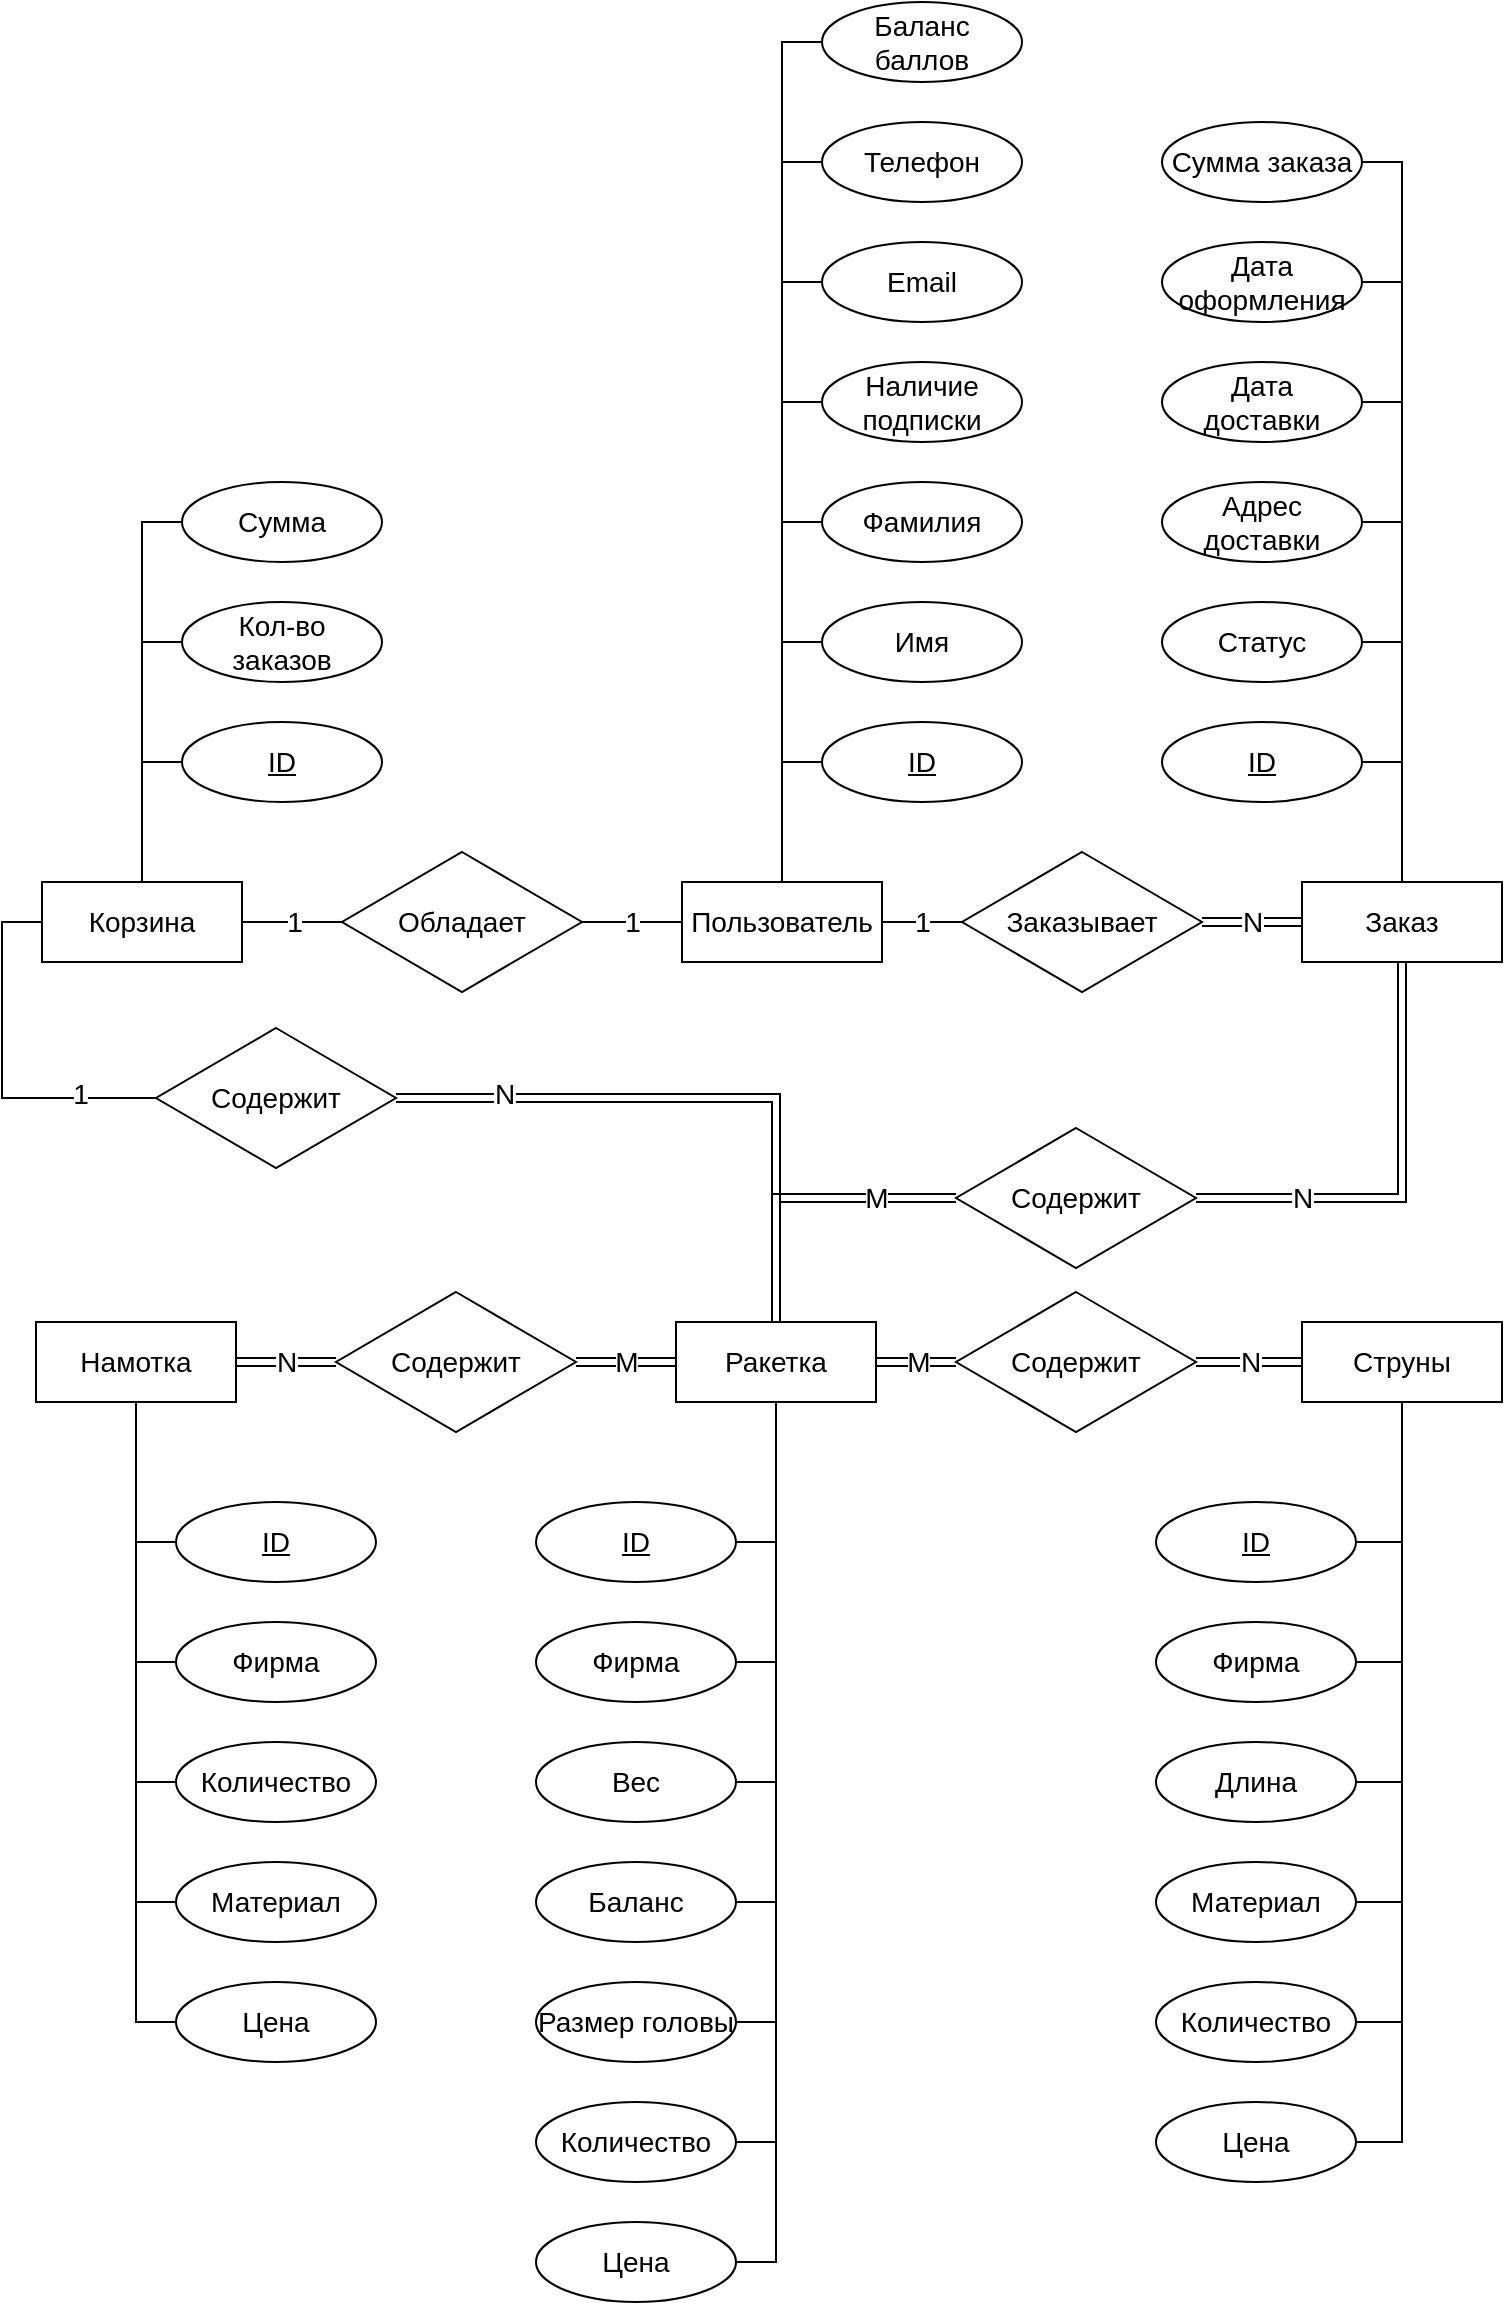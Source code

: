 <mxfile version="22.1.2" type="device">
  <diagram name="Страница — 1" id="kMqHeCUYpvP0dnkdMaQa">
    <mxGraphModel dx="1029" dy="773" grid="0" gridSize="10" guides="1" tooltips="1" connect="1" arrows="1" fold="1" page="1" pageScale="1" pageWidth="827" pageHeight="1169" math="0" shadow="0">
      <root>
        <mxCell id="0" />
        <mxCell id="1" parent="0" />
        <mxCell id="LHL5Foc7YoLHMmSsvGCj-5" style="edgeStyle=orthogonalEdgeStyle;rounded=0;orthogonalLoop=1;jettySize=auto;html=1;entryX=1;entryY=0.5;entryDx=0;entryDy=0;endArrow=none;endFill=0;fontSize=14;" parent="1" source="LHL5Foc7YoLHMmSsvGCj-1" target="IrKqsWJ8-aQwSi9_sYCC-1" edge="1">
          <mxGeometry relative="1" as="geometry" />
        </mxCell>
        <mxCell id="LHL5Foc7YoLHMmSsvGCj-7" value="1" style="edgeLabel;html=1;align=center;verticalAlign=middle;resizable=0;points=[];fontSize=14;fontFamily=Helvetica;fontColor=default;" parent="LHL5Foc7YoLHMmSsvGCj-5" vertex="1" connectable="0">
          <mxGeometry x="0.017" relative="1" as="geometry">
            <mxPoint x="1" as="offset" />
          </mxGeometry>
        </mxCell>
        <mxCell id="LHL5Foc7YoLHMmSsvGCj-6" style="edgeStyle=orthogonalEdgeStyle;rounded=0;orthogonalLoop=1;jettySize=auto;html=1;exitX=1;exitY=0.5;exitDx=0;exitDy=0;entryX=0;entryY=0.5;entryDx=0;entryDy=0;endArrow=none;endFill=0;fontSize=14;" parent="1" source="LHL5Foc7YoLHMmSsvGCj-1" target="IrKqsWJ8-aQwSi9_sYCC-2" edge="1">
          <mxGeometry relative="1" as="geometry" />
        </mxCell>
        <mxCell id="LHL5Foc7YoLHMmSsvGCj-8" value="1" style="edgeLabel;html=1;align=center;verticalAlign=middle;resizable=0;points=[];fontSize=14;fontFamily=Helvetica;fontColor=default;" parent="LHL5Foc7YoLHMmSsvGCj-6" vertex="1" connectable="0">
          <mxGeometry x="-0.107" y="-1" relative="1" as="geometry">
            <mxPoint x="2" y="-1" as="offset" />
          </mxGeometry>
        </mxCell>
        <mxCell id="LHL5Foc7YoLHMmSsvGCj-1" value="Обладает" style="rhombus;whiteSpace=wrap;html=1;fontSize=14;" parent="1" vertex="1">
          <mxGeometry x="180" y="432" width="120" height="70" as="geometry" />
        </mxCell>
        <mxCell id="LHL5Foc7YoLHMmSsvGCj-3" value="" style="group;fontSize=14;" parent="1" vertex="1" connectable="0">
          <mxGeometry x="30" y="247" width="170" height="240" as="geometry" />
        </mxCell>
        <mxCell id="IrKqsWJ8-aQwSi9_sYCC-1" value="Корзина" style="whiteSpace=wrap;html=1;align=center;fontSize=14;" parent="LHL5Foc7YoLHMmSsvGCj-3" vertex="1">
          <mxGeometry y="200" width="100" height="40" as="geometry" />
        </mxCell>
        <mxCell id="IrKqsWJ8-aQwSi9_sYCC-97" style="edgeStyle=orthogonalEdgeStyle;shape=connector;rounded=0;orthogonalLoop=1;jettySize=auto;html=1;exitX=0;exitY=0.5;exitDx=0;exitDy=0;labelBackgroundColor=default;strokeColor=default;align=center;verticalAlign=middle;fontFamily=Helvetica;fontSize=14;fontColor=default;endArrow=none;endFill=0;" parent="LHL5Foc7YoLHMmSsvGCj-3" source="IrKqsWJ8-aQwSi9_sYCC-7" edge="1">
          <mxGeometry relative="1" as="geometry">
            <mxPoint x="50.0" y="140" as="targetPoint" />
          </mxGeometry>
        </mxCell>
        <mxCell id="IrKqsWJ8-aQwSi9_sYCC-7" value="ID" style="ellipse;whiteSpace=wrap;html=1;align=center;fontStyle=4;fontSize=14;" parent="LHL5Foc7YoLHMmSsvGCj-3" vertex="1">
          <mxGeometry x="70" y="120" width="100" height="40" as="geometry" />
        </mxCell>
        <mxCell id="IrKqsWJ8-aQwSi9_sYCC-98" style="edgeStyle=orthogonalEdgeStyle;shape=connector;rounded=0;orthogonalLoop=1;jettySize=auto;html=1;exitX=0;exitY=0.5;exitDx=0;exitDy=0;labelBackgroundColor=default;strokeColor=default;align=center;verticalAlign=middle;fontFamily=Helvetica;fontSize=14;fontColor=default;endArrow=none;endFill=0;" parent="LHL5Foc7YoLHMmSsvGCj-3" source="IrKqsWJ8-aQwSi9_sYCC-9" edge="1">
          <mxGeometry relative="1" as="geometry">
            <mxPoint x="50.0" y="80" as="targetPoint" />
          </mxGeometry>
        </mxCell>
        <mxCell id="IrKqsWJ8-aQwSi9_sYCC-9" value="Кол-во&lt;br&gt;заказов" style="ellipse;whiteSpace=wrap;html=1;align=center;fontSize=14;" parent="LHL5Foc7YoLHMmSsvGCj-3" vertex="1">
          <mxGeometry x="70" y="60" width="100" height="40" as="geometry" />
        </mxCell>
        <mxCell id="IrKqsWJ8-aQwSi9_sYCC-10" value="Сумма" style="ellipse;whiteSpace=wrap;html=1;align=center;fontSize=14;" parent="LHL5Foc7YoLHMmSsvGCj-3" vertex="1">
          <mxGeometry x="70" width="100" height="40" as="geometry" />
        </mxCell>
        <mxCell id="IrKqsWJ8-aQwSi9_sYCC-14" style="edgeStyle=orthogonalEdgeStyle;shape=connector;rounded=0;orthogonalLoop=1;jettySize=auto;html=1;exitX=0.5;exitY=0;exitDx=0;exitDy=0;entryX=0;entryY=0.5;entryDx=0;entryDy=0;labelBackgroundColor=default;strokeColor=default;align=center;verticalAlign=middle;fontFamily=Helvetica;fontSize=14;fontColor=default;endArrow=none;endFill=0;" parent="LHL5Foc7YoLHMmSsvGCj-3" source="IrKqsWJ8-aQwSi9_sYCC-1" target="IrKqsWJ8-aQwSi9_sYCC-10" edge="1">
          <mxGeometry relative="1" as="geometry" />
        </mxCell>
        <mxCell id="LHL5Foc7YoLHMmSsvGCj-11" style="edgeStyle=orthogonalEdgeStyle;shape=connector;rounded=0;orthogonalLoop=1;jettySize=auto;html=1;exitX=0;exitY=0.5;exitDx=0;exitDy=0;entryX=1;entryY=0.5;entryDx=0;entryDy=0;labelBackgroundColor=default;strokeColor=default;align=center;verticalAlign=middle;fontFamily=Helvetica;fontSize=14;fontColor=default;endArrow=none;endFill=0;" parent="1" source="LHL5Foc7YoLHMmSsvGCj-9" target="IrKqsWJ8-aQwSi9_sYCC-2" edge="1">
          <mxGeometry relative="1" as="geometry" />
        </mxCell>
        <mxCell id="LHL5Foc7YoLHMmSsvGCj-13" value="1" style="edgeLabel;html=1;align=center;verticalAlign=middle;resizable=0;points=[];fontSize=14;fontFamily=Helvetica;fontColor=default;" parent="LHL5Foc7YoLHMmSsvGCj-11" vertex="1" connectable="0">
          <mxGeometry x="0.03" relative="1" as="geometry">
            <mxPoint as="offset" />
          </mxGeometry>
        </mxCell>
        <mxCell id="LHL5Foc7YoLHMmSsvGCj-12" style="edgeStyle=orthogonalEdgeStyle;shape=link;rounded=0;orthogonalLoop=1;jettySize=auto;html=1;exitX=1;exitY=0.5;exitDx=0;exitDy=0;labelBackgroundColor=default;strokeColor=default;align=center;verticalAlign=middle;fontFamily=Helvetica;fontSize=14;fontColor=default;endArrow=none;endFill=0;" parent="1" source="LHL5Foc7YoLHMmSsvGCj-9" target="IrKqsWJ8-aQwSi9_sYCC-3" edge="1">
          <mxGeometry relative="1" as="geometry" />
        </mxCell>
        <mxCell id="LHL5Foc7YoLHMmSsvGCj-14" value="N" style="edgeLabel;html=1;align=center;verticalAlign=middle;resizable=0;points=[];fontSize=14;fontFamily=Helvetica;fontColor=default;" parent="LHL5Foc7YoLHMmSsvGCj-12" vertex="1" connectable="0">
          <mxGeometry x="-0.063" y="-1" relative="1" as="geometry">
            <mxPoint x="1" y="-1" as="offset" />
          </mxGeometry>
        </mxCell>
        <mxCell id="LHL5Foc7YoLHMmSsvGCj-9" value="Заказывает" style="rhombus;whiteSpace=wrap;html=1;fontSize=14;" parent="1" vertex="1">
          <mxGeometry x="490" y="432" width="120" height="70" as="geometry" />
        </mxCell>
        <mxCell id="LHL5Foc7YoLHMmSsvGCj-20" style="edgeStyle=orthogonalEdgeStyle;shape=link;rounded=0;orthogonalLoop=1;jettySize=auto;html=1;exitX=0;exitY=0.5;exitDx=0;exitDy=0;entryX=0.5;entryY=0;entryDx=0;entryDy=0;labelBackgroundColor=default;strokeColor=default;align=center;verticalAlign=middle;fontFamily=Helvetica;fontSize=14;fontColor=default;endArrow=none;endFill=0;" parent="1" source="LHL5Foc7YoLHMmSsvGCj-15" target="IrKqsWJ8-aQwSi9_sYCC-4" edge="1">
          <mxGeometry relative="1" as="geometry" />
        </mxCell>
        <mxCell id="LHL5Foc7YoLHMmSsvGCj-31" value="M" style="edgeLabel;html=1;align=center;verticalAlign=middle;resizable=0;points=[];fontSize=14;fontFamily=Helvetica;fontColor=default;" parent="LHL5Foc7YoLHMmSsvGCj-20" vertex="1" connectable="0">
          <mxGeometry x="0.247" y="1" relative="1" as="geometry">
            <mxPoint x="49" y="-5" as="offset" />
          </mxGeometry>
        </mxCell>
        <mxCell id="LHL5Foc7YoLHMmSsvGCj-15" value="Содержит" style="rhombus;whiteSpace=wrap;html=1;fontSize=14;" parent="1" vertex="1">
          <mxGeometry x="487" y="570" width="120" height="70" as="geometry" />
        </mxCell>
        <mxCell id="LHL5Foc7YoLHMmSsvGCj-17" value="" style="group;fontSize=14;" parent="1" vertex="1" connectable="0">
          <mxGeometry x="277" y="667" width="170" height="490" as="geometry" />
        </mxCell>
        <mxCell id="IrKqsWJ8-aQwSi9_sYCC-4" value="Ракетка" style="whiteSpace=wrap;html=1;align=center;fontSize=14;" parent="LHL5Foc7YoLHMmSsvGCj-17" vertex="1">
          <mxGeometry x="70" width="100" height="40" as="geometry" />
        </mxCell>
        <mxCell id="IrKqsWJ8-aQwSi9_sYCC-56" style="edgeStyle=orthogonalEdgeStyle;shape=connector;rounded=0;orthogonalLoop=1;jettySize=auto;html=1;exitX=0.5;exitY=1;exitDx=0;exitDy=0;entryX=1;entryY=0.5;entryDx=0;entryDy=0;labelBackgroundColor=default;strokeColor=default;align=center;verticalAlign=middle;fontFamily=Helvetica;fontSize=14;fontColor=default;endArrow=none;endFill=0;" parent="LHL5Foc7YoLHMmSsvGCj-17" source="IrKqsWJ8-aQwSi9_sYCC-4" target="IrKqsWJ8-aQwSi9_sYCC-48" edge="1">
          <mxGeometry relative="1" as="geometry" />
        </mxCell>
        <mxCell id="IrKqsWJ8-aQwSi9_sYCC-87" style="edgeStyle=orthogonalEdgeStyle;shape=connector;rounded=0;orthogonalLoop=1;jettySize=auto;html=1;exitX=1;exitY=0.5;exitDx=0;exitDy=0;labelBackgroundColor=default;strokeColor=default;align=center;verticalAlign=middle;fontFamily=Helvetica;fontSize=14;fontColor=default;endArrow=none;endFill=0;" parent="LHL5Foc7YoLHMmSsvGCj-17" source="IrKqsWJ8-aQwSi9_sYCC-63" edge="1">
          <mxGeometry relative="1" as="geometry">
            <mxPoint x="120" y="410.217" as="targetPoint" />
          </mxGeometry>
        </mxCell>
        <mxCell id="IrKqsWJ8-aQwSi9_sYCC-63" value="Количество" style="ellipse;whiteSpace=wrap;html=1;align=center;fontSize=14;" parent="LHL5Foc7YoLHMmSsvGCj-17" vertex="1">
          <mxGeometry y="390" width="100" height="40" as="geometry" />
        </mxCell>
        <mxCell id="IrKqsWJ8-aQwSi9_sYCC-83" style="edgeStyle=orthogonalEdgeStyle;shape=connector;rounded=0;orthogonalLoop=1;jettySize=auto;html=1;exitX=1;exitY=0.5;exitDx=0;exitDy=0;labelBackgroundColor=default;strokeColor=default;align=center;verticalAlign=middle;fontFamily=Helvetica;fontSize=14;fontColor=default;endArrow=none;endFill=0;" parent="LHL5Foc7YoLHMmSsvGCj-17" source="IrKqsWJ8-aQwSi9_sYCC-45" edge="1">
          <mxGeometry relative="1" as="geometry">
            <mxPoint x="120" y="170.217" as="targetPoint" />
          </mxGeometry>
        </mxCell>
        <mxCell id="IrKqsWJ8-aQwSi9_sYCC-45" value="Фирма" style="ellipse;whiteSpace=wrap;html=1;align=center;fontSize=14;" parent="LHL5Foc7YoLHMmSsvGCj-17" vertex="1">
          <mxGeometry y="150" width="100" height="40" as="geometry" />
        </mxCell>
        <mxCell id="IrKqsWJ8-aQwSi9_sYCC-84" style="edgeStyle=orthogonalEdgeStyle;shape=connector;rounded=0;orthogonalLoop=1;jettySize=auto;html=1;exitX=1;exitY=0.5;exitDx=0;exitDy=0;labelBackgroundColor=default;strokeColor=default;align=center;verticalAlign=middle;fontFamily=Helvetica;fontSize=14;fontColor=default;endArrow=none;endFill=0;" parent="LHL5Foc7YoLHMmSsvGCj-17" source="IrKqsWJ8-aQwSi9_sYCC-46" edge="1">
          <mxGeometry relative="1" as="geometry">
            <mxPoint x="120" y="230.217" as="targetPoint" />
          </mxGeometry>
        </mxCell>
        <mxCell id="IrKqsWJ8-aQwSi9_sYCC-46" value="Вес" style="ellipse;whiteSpace=wrap;html=1;align=center;fontSize=14;" parent="LHL5Foc7YoLHMmSsvGCj-17" vertex="1">
          <mxGeometry y="210" width="100" height="40" as="geometry" />
        </mxCell>
        <mxCell id="IrKqsWJ8-aQwSi9_sYCC-85" style="edgeStyle=orthogonalEdgeStyle;shape=connector;rounded=0;orthogonalLoop=1;jettySize=auto;html=1;exitX=1;exitY=0.5;exitDx=0;exitDy=0;labelBackgroundColor=default;strokeColor=default;align=center;verticalAlign=middle;fontFamily=Helvetica;fontSize=14;fontColor=default;endArrow=none;endFill=0;" parent="LHL5Foc7YoLHMmSsvGCj-17" source="IrKqsWJ8-aQwSi9_sYCC-47" edge="1">
          <mxGeometry relative="1" as="geometry">
            <mxPoint x="120" y="290.217" as="targetPoint" />
          </mxGeometry>
        </mxCell>
        <mxCell id="IrKqsWJ8-aQwSi9_sYCC-47" value="Баланс" style="ellipse;whiteSpace=wrap;html=1;align=center;fontSize=14;" parent="LHL5Foc7YoLHMmSsvGCj-17" vertex="1">
          <mxGeometry y="270" width="100" height="40" as="geometry" />
        </mxCell>
        <mxCell id="IrKqsWJ8-aQwSi9_sYCC-48" value="Цена" style="ellipse;whiteSpace=wrap;html=1;align=center;fontSize=14;" parent="LHL5Foc7YoLHMmSsvGCj-17" vertex="1">
          <mxGeometry y="450" width="100" height="40" as="geometry" />
        </mxCell>
        <mxCell id="IrKqsWJ8-aQwSi9_sYCC-86" style="edgeStyle=orthogonalEdgeStyle;shape=connector;rounded=0;orthogonalLoop=1;jettySize=auto;html=1;exitX=1;exitY=0.5;exitDx=0;exitDy=0;labelBackgroundColor=default;strokeColor=default;align=center;verticalAlign=middle;fontFamily=Helvetica;fontSize=14;fontColor=default;endArrow=none;endFill=0;" parent="LHL5Foc7YoLHMmSsvGCj-17" source="IrKqsWJ8-aQwSi9_sYCC-49" edge="1">
          <mxGeometry relative="1" as="geometry">
            <mxPoint x="120" y="350.217" as="targetPoint" />
          </mxGeometry>
        </mxCell>
        <mxCell id="IrKqsWJ8-aQwSi9_sYCC-49" value="Размер головы" style="ellipse;whiteSpace=wrap;html=1;align=center;fontSize=14;" parent="LHL5Foc7YoLHMmSsvGCj-17" vertex="1">
          <mxGeometry y="330" width="100" height="40" as="geometry" />
        </mxCell>
        <mxCell id="LHL5Foc7YoLHMmSsvGCj-52" style="edgeStyle=orthogonalEdgeStyle;shape=connector;rounded=0;orthogonalLoop=1;jettySize=auto;html=1;exitX=1;exitY=0.5;exitDx=0;exitDy=0;labelBackgroundColor=default;strokeColor=default;align=center;verticalAlign=middle;fontFamily=Helvetica;fontSize=14;fontColor=default;endArrow=none;endFill=0;" parent="LHL5Foc7YoLHMmSsvGCj-17" source="LHL5Foc7YoLHMmSsvGCj-51" edge="1">
          <mxGeometry relative="1" as="geometry">
            <mxPoint x="120" y="110.101" as="targetPoint" />
          </mxGeometry>
        </mxCell>
        <mxCell id="LHL5Foc7YoLHMmSsvGCj-51" value="ID" style="ellipse;whiteSpace=wrap;html=1;align=center;fontStyle=4;fontSize=14;" parent="LHL5Foc7YoLHMmSsvGCj-17" vertex="1">
          <mxGeometry y="90" width="100" height="40" as="geometry" />
        </mxCell>
        <mxCell id="LHL5Foc7YoLHMmSsvGCj-19" value="" style="group;fontSize=14;" parent="1" vertex="1" connectable="0">
          <mxGeometry x="587" y="667" width="173" height="420" as="geometry" />
        </mxCell>
        <mxCell id="IrKqsWJ8-aQwSi9_sYCC-96" value="" style="group;fontSize=14;" parent="LHL5Foc7YoLHMmSsvGCj-19" vertex="1" connectable="0">
          <mxGeometry y="90" width="123" height="340" as="geometry" />
        </mxCell>
        <mxCell id="IrKqsWJ8-aQwSi9_sYCC-77" style="edgeStyle=orthogonalEdgeStyle;shape=connector;rounded=0;orthogonalLoop=1;jettySize=auto;html=1;exitX=1;exitY=0.5;exitDx=0;exitDy=0;labelBackgroundColor=default;strokeColor=default;align=center;verticalAlign=middle;fontFamily=Helvetica;fontSize=14;fontColor=default;endArrow=none;endFill=0;" parent="IrKqsWJ8-aQwSi9_sYCC-96" source="IrKqsWJ8-aQwSi9_sYCC-75" edge="1">
          <mxGeometry relative="1" as="geometry">
            <mxPoint x="123" y="200.4" as="targetPoint" />
          </mxGeometry>
        </mxCell>
        <mxCell id="IrKqsWJ8-aQwSi9_sYCC-75" value="Материал" style="ellipse;whiteSpace=wrap;html=1;align=center;fontSize=14;" parent="IrKqsWJ8-aQwSi9_sYCC-96" vertex="1">
          <mxGeometry y="180" width="100" height="40" as="geometry" />
        </mxCell>
        <mxCell id="IrKqsWJ8-aQwSi9_sYCC-78" style="edgeStyle=orthogonalEdgeStyle;shape=connector;rounded=0;orthogonalLoop=1;jettySize=auto;html=1;exitX=1;exitY=0.5;exitDx=0;exitDy=0;labelBackgroundColor=default;strokeColor=default;align=center;verticalAlign=middle;fontFamily=Helvetica;fontSize=14;fontColor=default;endArrow=none;endFill=0;" parent="IrKqsWJ8-aQwSi9_sYCC-96" source="IrKqsWJ8-aQwSi9_sYCC-57" edge="1">
          <mxGeometry relative="1" as="geometry">
            <mxPoint x="123" y="20.4" as="targetPoint" />
          </mxGeometry>
        </mxCell>
        <mxCell id="IrKqsWJ8-aQwSi9_sYCC-57" value="ID" style="ellipse;whiteSpace=wrap;html=1;align=center;fontStyle=4;fontSize=14;" parent="IrKqsWJ8-aQwSi9_sYCC-96" vertex="1">
          <mxGeometry width="100" height="40" as="geometry" />
        </mxCell>
        <mxCell id="IrKqsWJ8-aQwSi9_sYCC-79" style="edgeStyle=orthogonalEdgeStyle;shape=connector;rounded=0;orthogonalLoop=1;jettySize=auto;html=1;exitX=1;exitY=0.5;exitDx=0;exitDy=0;labelBackgroundColor=default;strokeColor=default;align=center;verticalAlign=middle;fontFamily=Helvetica;fontSize=14;fontColor=default;endArrow=none;endFill=0;" parent="IrKqsWJ8-aQwSi9_sYCC-96" source="IrKqsWJ8-aQwSi9_sYCC-59" edge="1">
          <mxGeometry relative="1" as="geometry">
            <mxPoint x="123" y="80" as="targetPoint" />
          </mxGeometry>
        </mxCell>
        <mxCell id="IrKqsWJ8-aQwSi9_sYCC-59" value="Фирма" style="ellipse;whiteSpace=wrap;html=1;align=center;fontSize=14;" parent="IrKqsWJ8-aQwSi9_sYCC-96" vertex="1">
          <mxGeometry y="60" width="100" height="40" as="geometry" />
        </mxCell>
        <mxCell id="IrKqsWJ8-aQwSi9_sYCC-60" value="Цена" style="ellipse;whiteSpace=wrap;html=1;align=center;fontSize=14;" parent="IrKqsWJ8-aQwSi9_sYCC-96" vertex="1">
          <mxGeometry y="300" width="100" height="40" as="geometry" />
        </mxCell>
        <mxCell id="IrKqsWJ8-aQwSi9_sYCC-80" style="edgeStyle=orthogonalEdgeStyle;shape=connector;rounded=0;orthogonalLoop=1;jettySize=auto;html=1;exitX=1;exitY=0.5;exitDx=0;exitDy=0;labelBackgroundColor=default;strokeColor=default;align=center;verticalAlign=middle;fontFamily=Helvetica;fontSize=14;fontColor=default;endArrow=none;endFill=0;" parent="IrKqsWJ8-aQwSi9_sYCC-96" source="IrKqsWJ8-aQwSi9_sYCC-61" edge="1">
          <mxGeometry relative="1" as="geometry">
            <mxPoint x="123" y="140" as="targetPoint" />
          </mxGeometry>
        </mxCell>
        <mxCell id="IrKqsWJ8-aQwSi9_sYCC-61" value="Длина" style="ellipse;whiteSpace=wrap;html=1;align=center;fontSize=14;" parent="IrKqsWJ8-aQwSi9_sYCC-96" vertex="1">
          <mxGeometry y="120" width="100" height="40" as="geometry" />
        </mxCell>
        <mxCell id="IrKqsWJ8-aQwSi9_sYCC-81" style="edgeStyle=orthogonalEdgeStyle;shape=connector;rounded=0;orthogonalLoop=1;jettySize=auto;html=1;exitX=1;exitY=0.5;exitDx=0;exitDy=0;labelBackgroundColor=default;strokeColor=default;align=center;verticalAlign=middle;fontFamily=Helvetica;fontSize=14;fontColor=default;endArrow=none;endFill=0;" parent="IrKqsWJ8-aQwSi9_sYCC-96" source="IrKqsWJ8-aQwSi9_sYCC-62" edge="1">
          <mxGeometry relative="1" as="geometry">
            <mxPoint x="123" y="260" as="targetPoint" />
          </mxGeometry>
        </mxCell>
        <mxCell id="IrKqsWJ8-aQwSi9_sYCC-62" value="Количество" style="ellipse;whiteSpace=wrap;html=1;align=center;fontSize=14;" parent="IrKqsWJ8-aQwSi9_sYCC-96" vertex="1">
          <mxGeometry y="240" width="100" height="40" as="geometry" />
        </mxCell>
        <mxCell id="LHL5Foc7YoLHMmSsvGCj-18" value="" style="group;fontSize=14;" parent="LHL5Foc7YoLHMmSsvGCj-19" vertex="1" connectable="0">
          <mxGeometry x="73" width="100" height="40" as="geometry" />
        </mxCell>
        <mxCell id="IrKqsWJ8-aQwSi9_sYCC-6" value="Струны" style="whiteSpace=wrap;html=1;align=center;fontSize=14;" parent="LHL5Foc7YoLHMmSsvGCj-18" vertex="1">
          <mxGeometry width="100" height="40" as="geometry" />
        </mxCell>
        <mxCell id="IrKqsWJ8-aQwSi9_sYCC-68" style="edgeStyle=orthogonalEdgeStyle;shape=connector;rounded=0;orthogonalLoop=1;jettySize=auto;html=1;exitX=0.5;exitY=1;exitDx=0;exitDy=0;entryX=1;entryY=0.5;entryDx=0;entryDy=0;labelBackgroundColor=default;strokeColor=default;align=center;verticalAlign=middle;fontFamily=Helvetica;fontSize=14;fontColor=default;endArrow=none;endFill=0;" parent="LHL5Foc7YoLHMmSsvGCj-19" source="IrKqsWJ8-aQwSi9_sYCC-6" target="IrKqsWJ8-aQwSi9_sYCC-60" edge="1">
          <mxGeometry relative="1" as="geometry" />
        </mxCell>
        <mxCell id="LHL5Foc7YoLHMmSsvGCj-26" style="edgeStyle=orthogonalEdgeStyle;shape=link;rounded=0;orthogonalLoop=1;jettySize=auto;html=1;exitX=1;exitY=0.5;exitDx=0;exitDy=0;labelBackgroundColor=default;strokeColor=default;align=center;verticalAlign=middle;fontFamily=Helvetica;fontSize=14;fontColor=default;endArrow=none;endFill=0;" parent="1" source="LHL5Foc7YoLHMmSsvGCj-24" target="IrKqsWJ8-aQwSi9_sYCC-4" edge="1">
          <mxGeometry relative="1" as="geometry" />
        </mxCell>
        <mxCell id="LHL5Foc7YoLHMmSsvGCj-32" value="M" style="edgeLabel;html=1;align=center;verticalAlign=middle;resizable=0;points=[];fontSize=14;fontFamily=Helvetica;fontColor=default;" parent="LHL5Foc7YoLHMmSsvGCj-26" vertex="1" connectable="0">
          <mxGeometry x="0.488" y="1" relative="1" as="geometry">
            <mxPoint x="-12" y="1" as="offset" />
          </mxGeometry>
        </mxCell>
        <mxCell id="LHL5Foc7YoLHMmSsvGCj-27" style="edgeStyle=orthogonalEdgeStyle;shape=link;rounded=0;orthogonalLoop=1;jettySize=auto;html=1;exitX=0;exitY=0.5;exitDx=0;exitDy=0;entryX=1;entryY=0.5;entryDx=0;entryDy=0;labelBackgroundColor=default;strokeColor=default;align=center;verticalAlign=middle;fontFamily=Helvetica;fontSize=14;fontColor=default;endArrow=none;endFill=0;" parent="1" source="LHL5Foc7YoLHMmSsvGCj-24" target="IrKqsWJ8-aQwSi9_sYCC-5" edge="1">
          <mxGeometry relative="1" as="geometry" />
        </mxCell>
        <mxCell id="LHL5Foc7YoLHMmSsvGCj-35" value="N" style="edgeLabel;html=1;align=center;verticalAlign=middle;resizable=0;points=[];fontSize=14;fontFamily=Helvetica;fontColor=default;" parent="LHL5Foc7YoLHMmSsvGCj-27" vertex="1" connectable="0">
          <mxGeometry x="0.609" y="-1" relative="1" as="geometry">
            <mxPoint x="15" y="1" as="offset" />
          </mxGeometry>
        </mxCell>
        <mxCell id="LHL5Foc7YoLHMmSsvGCj-24" value="Содержит" style="rhombus;whiteSpace=wrap;html=1;fontSize=14;" parent="1" vertex="1">
          <mxGeometry x="177" y="652" width="120" height="70" as="geometry" />
        </mxCell>
        <mxCell id="LHL5Foc7YoLHMmSsvGCj-29" style="edgeStyle=orthogonalEdgeStyle;shape=link;rounded=0;orthogonalLoop=1;jettySize=auto;html=1;exitX=1;exitY=0.5;exitDx=0;exitDy=0;labelBackgroundColor=default;strokeColor=default;align=center;verticalAlign=middle;fontFamily=Helvetica;fontSize=14;fontColor=default;endArrow=none;endFill=0;" parent="1" source="LHL5Foc7YoLHMmSsvGCj-25" target="IrKqsWJ8-aQwSi9_sYCC-6" edge="1">
          <mxGeometry relative="1" as="geometry" />
        </mxCell>
        <mxCell id="LHL5Foc7YoLHMmSsvGCj-34" value="N" style="edgeLabel;html=1;align=center;verticalAlign=middle;resizable=0;points=[];fontSize=14;fontFamily=Helvetica;fontColor=default;" parent="LHL5Foc7YoLHMmSsvGCj-29" vertex="1" connectable="0">
          <mxGeometry x="0.03" y="1" relative="1" as="geometry">
            <mxPoint x="-1" y="1" as="offset" />
          </mxGeometry>
        </mxCell>
        <mxCell id="LHL5Foc7YoLHMmSsvGCj-25" value="Содержит" style="rhombus;whiteSpace=wrap;html=1;fontSize=14;" parent="1" vertex="1">
          <mxGeometry x="487" y="652" width="120" height="70" as="geometry" />
        </mxCell>
        <mxCell id="LHL5Foc7YoLHMmSsvGCj-28" style="edgeStyle=orthogonalEdgeStyle;shape=link;rounded=0;orthogonalLoop=1;jettySize=auto;html=1;exitX=1;exitY=0.5;exitDx=0;exitDy=0;entryX=0;entryY=0.5;entryDx=0;entryDy=0;labelBackgroundColor=default;strokeColor=default;align=center;verticalAlign=middle;fontFamily=Helvetica;fontSize=14;fontColor=default;endArrow=none;endFill=0;" parent="1" source="IrKqsWJ8-aQwSi9_sYCC-4" target="LHL5Foc7YoLHMmSsvGCj-25" edge="1">
          <mxGeometry relative="1" as="geometry" />
        </mxCell>
        <mxCell id="LHL5Foc7YoLHMmSsvGCj-33" value="M" style="edgeLabel;html=1;align=center;verticalAlign=middle;resizable=0;points=[];fontSize=14;fontFamily=Helvetica;fontColor=default;" parent="LHL5Foc7YoLHMmSsvGCj-28" vertex="1" connectable="0">
          <mxGeometry x="0.026" y="1" relative="1" as="geometry">
            <mxPoint y="1" as="offset" />
          </mxGeometry>
        </mxCell>
        <mxCell id="LHL5Foc7YoLHMmSsvGCj-43" value="" style="group;fontSize=14;" parent="1" vertex="1" connectable="0">
          <mxGeometry x="590" y="67" width="170" height="420" as="geometry" />
        </mxCell>
        <mxCell id="IrKqsWJ8-aQwSi9_sYCC-3" value="Заказ" style="whiteSpace=wrap;html=1;align=center;fontSize=14;" parent="LHL5Foc7YoLHMmSsvGCj-43" vertex="1">
          <mxGeometry x="70" y="380" width="100" height="40" as="geometry" />
        </mxCell>
        <mxCell id="LHL5Foc7YoLHMmSsvGCj-42" style="edgeStyle=orthogonalEdgeStyle;shape=connector;rounded=0;orthogonalLoop=1;jettySize=auto;html=1;exitX=1;exitY=0.5;exitDx=0;exitDy=0;labelBackgroundColor=default;strokeColor=default;align=center;verticalAlign=middle;fontFamily=Helvetica;fontSize=14;fontColor=default;endArrow=none;endFill=0;" parent="LHL5Foc7YoLHMmSsvGCj-43" source="IrKqsWJ8-aQwSi9_sYCC-28" edge="1">
          <mxGeometry relative="1" as="geometry">
            <mxPoint x="120" y="319.977" as="targetPoint" />
          </mxGeometry>
        </mxCell>
        <mxCell id="IrKqsWJ8-aQwSi9_sYCC-28" value="ID" style="ellipse;whiteSpace=wrap;html=1;align=center;fontStyle=4;fontSize=14;" parent="LHL5Foc7YoLHMmSsvGCj-43" vertex="1">
          <mxGeometry y="300" width="100" height="40" as="geometry" />
        </mxCell>
        <mxCell id="LHL5Foc7YoLHMmSsvGCj-41" style="edgeStyle=orthogonalEdgeStyle;shape=connector;rounded=0;orthogonalLoop=1;jettySize=auto;html=1;exitX=1;exitY=0.5;exitDx=0;exitDy=0;labelBackgroundColor=default;strokeColor=default;align=center;verticalAlign=middle;fontFamily=Helvetica;fontSize=14;fontColor=default;endArrow=none;endFill=0;" parent="LHL5Foc7YoLHMmSsvGCj-43" source="IrKqsWJ8-aQwSi9_sYCC-30" edge="1">
          <mxGeometry relative="1" as="geometry">
            <mxPoint x="120" y="259.977" as="targetPoint" />
          </mxGeometry>
        </mxCell>
        <mxCell id="IrKqsWJ8-aQwSi9_sYCC-30" value="Статус" style="ellipse;whiteSpace=wrap;html=1;align=center;fontSize=14;" parent="LHL5Foc7YoLHMmSsvGCj-43" vertex="1">
          <mxGeometry y="240" width="100" height="40" as="geometry" />
        </mxCell>
        <mxCell id="LHL5Foc7YoLHMmSsvGCj-40" style="edgeStyle=orthogonalEdgeStyle;shape=connector;rounded=0;orthogonalLoop=1;jettySize=auto;html=1;exitX=1;exitY=0.5;exitDx=0;exitDy=0;labelBackgroundColor=default;strokeColor=default;align=center;verticalAlign=middle;fontFamily=Helvetica;fontSize=14;fontColor=default;endArrow=none;endFill=0;" parent="LHL5Foc7YoLHMmSsvGCj-43" source="IrKqsWJ8-aQwSi9_sYCC-33" edge="1">
          <mxGeometry relative="1" as="geometry">
            <mxPoint x="120" y="199.977" as="targetPoint" />
          </mxGeometry>
        </mxCell>
        <mxCell id="IrKqsWJ8-aQwSi9_sYCC-33" value="Адрес &lt;br style=&quot;font-size: 14px;&quot;&gt;доставки" style="ellipse;whiteSpace=wrap;html=1;align=center;fontSize=14;" parent="LHL5Foc7YoLHMmSsvGCj-43" vertex="1">
          <mxGeometry y="180" width="100" height="40" as="geometry" />
        </mxCell>
        <mxCell id="IrKqsWJ8-aQwSi9_sYCC-34" value="Сумма заказа" style="ellipse;whiteSpace=wrap;html=1;align=center;fontSize=14;" parent="LHL5Foc7YoLHMmSsvGCj-43" vertex="1">
          <mxGeometry width="100" height="40" as="geometry" />
        </mxCell>
        <mxCell id="IrKqsWJ8-aQwSi9_sYCC-41" style="edgeStyle=orthogonalEdgeStyle;shape=connector;rounded=0;orthogonalLoop=1;jettySize=auto;html=1;exitX=0.5;exitY=0;exitDx=0;exitDy=0;entryX=1;entryY=0.5;entryDx=0;entryDy=0;labelBackgroundColor=default;strokeColor=default;align=center;verticalAlign=middle;fontFamily=Helvetica;fontSize=14;fontColor=default;endArrow=none;endFill=0;" parent="LHL5Foc7YoLHMmSsvGCj-43" source="IrKqsWJ8-aQwSi9_sYCC-3" target="IrKqsWJ8-aQwSi9_sYCC-34" edge="1">
          <mxGeometry relative="1" as="geometry" />
        </mxCell>
        <mxCell id="LHL5Foc7YoLHMmSsvGCj-39" style="edgeStyle=orthogonalEdgeStyle;shape=connector;rounded=0;orthogonalLoop=1;jettySize=auto;html=1;exitX=1;exitY=0.5;exitDx=0;exitDy=0;labelBackgroundColor=default;strokeColor=default;align=center;verticalAlign=middle;fontFamily=Helvetica;fontSize=14;fontColor=default;endArrow=none;endFill=0;" parent="LHL5Foc7YoLHMmSsvGCj-43" source="IrKqsWJ8-aQwSi9_sYCC-35" edge="1">
          <mxGeometry relative="1" as="geometry">
            <mxPoint x="120" y="139.977" as="targetPoint" />
          </mxGeometry>
        </mxCell>
        <mxCell id="IrKqsWJ8-aQwSi9_sYCC-35" value="Дата &lt;br style=&quot;font-size: 14px;&quot;&gt;доставки" style="ellipse;whiteSpace=wrap;html=1;align=center;fontSize=14;" parent="LHL5Foc7YoLHMmSsvGCj-43" vertex="1">
          <mxGeometry y="120" width="100" height="40" as="geometry" />
        </mxCell>
        <mxCell id="LHL5Foc7YoLHMmSsvGCj-38" style="edgeStyle=orthogonalEdgeStyle;shape=connector;rounded=0;orthogonalLoop=1;jettySize=auto;html=1;exitX=1;exitY=0.5;exitDx=0;exitDy=0;labelBackgroundColor=default;strokeColor=default;align=center;verticalAlign=middle;fontFamily=Helvetica;fontSize=14;fontColor=default;endArrow=none;endFill=0;" parent="LHL5Foc7YoLHMmSsvGCj-43" source="IrKqsWJ8-aQwSi9_sYCC-36" edge="1">
          <mxGeometry relative="1" as="geometry">
            <mxPoint x="120.0" y="80.074" as="targetPoint" />
          </mxGeometry>
        </mxCell>
        <mxCell id="IrKqsWJ8-aQwSi9_sYCC-36" value="Дата &lt;br style=&quot;font-size: 14px;&quot;&gt;оформления" style="ellipse;whiteSpace=wrap;html=1;align=center;fontSize=14;" parent="LHL5Foc7YoLHMmSsvGCj-43" vertex="1">
          <mxGeometry y="60" width="100" height="40" as="geometry" />
        </mxCell>
        <mxCell id="LHL5Foc7YoLHMmSsvGCj-44" style="edgeStyle=orthogonalEdgeStyle;shape=link;rounded=0;orthogonalLoop=1;jettySize=auto;html=1;exitX=0.5;exitY=1;exitDx=0;exitDy=0;entryX=1;entryY=0.5;entryDx=0;entryDy=0;labelBackgroundColor=default;strokeColor=default;align=center;verticalAlign=middle;fontFamily=Helvetica;fontSize=14;fontColor=default;endArrow=none;endFill=0;" parent="1" source="IrKqsWJ8-aQwSi9_sYCC-3" target="LHL5Foc7YoLHMmSsvGCj-15" edge="1">
          <mxGeometry relative="1" as="geometry" />
        </mxCell>
        <mxCell id="LHL5Foc7YoLHMmSsvGCj-45" value="N" style="edgeLabel;html=1;align=center;verticalAlign=middle;resizable=0;points=[];fontSize=14;fontFamily=Helvetica;fontColor=default;" parent="LHL5Foc7YoLHMmSsvGCj-44" vertex="1" connectable="0">
          <mxGeometry x="-0.641" relative="1" as="geometry">
            <mxPoint x="-50" y="78" as="offset" />
          </mxGeometry>
        </mxCell>
        <mxCell id="LHL5Foc7YoLHMmSsvGCj-46" style="edgeStyle=orthogonalEdgeStyle;shape=connector;rounded=0;orthogonalLoop=1;jettySize=auto;html=1;exitX=0.5;exitY=1;exitDx=0;exitDy=0;entryX=0;entryY=0.5;entryDx=0;entryDy=0;labelBackgroundColor=default;strokeColor=default;align=center;verticalAlign=middle;fontFamily=Helvetica;fontSize=14;fontColor=default;endArrow=none;endFill=0;" parent="1" source="IrKqsWJ8-aQwSi9_sYCC-5" target="IrKqsWJ8-aQwSi9_sYCC-74" edge="1">
          <mxGeometry relative="1" as="geometry" />
        </mxCell>
        <mxCell id="IrKqsWJ8-aQwSi9_sYCC-5" value="Намотка" style="whiteSpace=wrap;html=1;align=center;fontSize=14;" parent="1" vertex="1">
          <mxGeometry x="27" y="667" width="100" height="40" as="geometry" />
        </mxCell>
        <mxCell id="IrKqsWJ8-aQwSi9_sYCC-94" value="" style="group;fontSize=14;" parent="1" vertex="1" connectable="0">
          <mxGeometry x="97" y="757" width="100" height="280" as="geometry" />
        </mxCell>
        <mxCell id="LHL5Foc7YoLHMmSsvGCj-47" style="edgeStyle=orthogonalEdgeStyle;shape=connector;rounded=0;orthogonalLoop=1;jettySize=auto;html=1;exitX=0;exitY=0.5;exitDx=0;exitDy=0;labelBackgroundColor=default;strokeColor=default;align=center;verticalAlign=middle;fontFamily=Helvetica;fontSize=14;fontColor=default;endArrow=none;endFill=0;" parent="IrKqsWJ8-aQwSi9_sYCC-94" source="IrKqsWJ8-aQwSi9_sYCC-71" edge="1">
          <mxGeometry relative="1" as="geometry">
            <mxPoint x="-20" y="19.727" as="targetPoint" />
          </mxGeometry>
        </mxCell>
        <mxCell id="IrKqsWJ8-aQwSi9_sYCC-71" value="ID" style="ellipse;whiteSpace=wrap;html=1;align=center;fontStyle=4;fontSize=14;" parent="IrKqsWJ8-aQwSi9_sYCC-94" vertex="1">
          <mxGeometry width="100" height="40" as="geometry" />
        </mxCell>
        <mxCell id="LHL5Foc7YoLHMmSsvGCj-48" style="edgeStyle=orthogonalEdgeStyle;shape=connector;rounded=0;orthogonalLoop=1;jettySize=auto;html=1;exitX=0;exitY=0.5;exitDx=0;exitDy=0;labelBackgroundColor=default;strokeColor=default;align=center;verticalAlign=middle;fontFamily=Helvetica;fontSize=14;fontColor=default;endArrow=none;endFill=0;" parent="IrKqsWJ8-aQwSi9_sYCC-94" source="IrKqsWJ8-aQwSi9_sYCC-72" edge="1">
          <mxGeometry relative="1" as="geometry">
            <mxPoint x="-20" y="79.727" as="targetPoint" />
          </mxGeometry>
        </mxCell>
        <mxCell id="IrKqsWJ8-aQwSi9_sYCC-72" value="Фирма" style="ellipse;whiteSpace=wrap;html=1;align=center;fontSize=14;" parent="IrKqsWJ8-aQwSi9_sYCC-94" vertex="1">
          <mxGeometry y="60" width="100" height="40" as="geometry" />
        </mxCell>
        <mxCell id="LHL5Foc7YoLHMmSsvGCj-49" style="edgeStyle=orthogonalEdgeStyle;shape=connector;rounded=0;orthogonalLoop=1;jettySize=auto;html=1;exitX=0;exitY=0.5;exitDx=0;exitDy=0;labelBackgroundColor=default;strokeColor=default;align=center;verticalAlign=middle;fontFamily=Helvetica;fontSize=14;fontColor=default;endArrow=none;endFill=0;" parent="IrKqsWJ8-aQwSi9_sYCC-94" source="IrKqsWJ8-aQwSi9_sYCC-73" edge="1">
          <mxGeometry relative="1" as="geometry">
            <mxPoint x="-20" y="139.727" as="targetPoint" />
          </mxGeometry>
        </mxCell>
        <mxCell id="IrKqsWJ8-aQwSi9_sYCC-73" value="Количество" style="ellipse;whiteSpace=wrap;html=1;align=center;fontSize=14;" parent="IrKqsWJ8-aQwSi9_sYCC-94" vertex="1">
          <mxGeometry y="120" width="100" height="40" as="geometry" />
        </mxCell>
        <mxCell id="IrKqsWJ8-aQwSi9_sYCC-74" value="Цена" style="ellipse;whiteSpace=wrap;html=1;align=center;fontSize=14;" parent="IrKqsWJ8-aQwSi9_sYCC-94" vertex="1">
          <mxGeometry y="240" width="100" height="40" as="geometry" />
        </mxCell>
        <mxCell id="LHL5Foc7YoLHMmSsvGCj-50" style="edgeStyle=orthogonalEdgeStyle;shape=connector;rounded=0;orthogonalLoop=1;jettySize=auto;html=1;exitX=0;exitY=0.5;exitDx=0;exitDy=0;labelBackgroundColor=default;strokeColor=default;align=center;verticalAlign=middle;fontFamily=Helvetica;fontSize=14;fontColor=default;endArrow=none;endFill=0;" parent="IrKqsWJ8-aQwSi9_sYCC-94" source="IrKqsWJ8-aQwSi9_sYCC-88" edge="1">
          <mxGeometry relative="1" as="geometry">
            <mxPoint x="-20" y="199.727" as="targetPoint" />
          </mxGeometry>
        </mxCell>
        <mxCell id="IrKqsWJ8-aQwSi9_sYCC-88" value="Материал" style="ellipse;whiteSpace=wrap;html=1;align=center;fontSize=14;" parent="IrKqsWJ8-aQwSi9_sYCC-94" vertex="1">
          <mxGeometry y="180" width="100" height="40" as="geometry" />
        </mxCell>
        <mxCell id="2zwtGZVbNbRmC1FMP-zv-1" value="Баланс баллов" style="ellipse;whiteSpace=wrap;html=1;align=center;fontSize=14;" parent="1" vertex="1">
          <mxGeometry x="420" y="7" width="100" height="40" as="geometry" />
        </mxCell>
        <mxCell id="IrKqsWJ8-aQwSi9_sYCC-2" value="Пользователь" style="whiteSpace=wrap;html=1;align=center;fontSize=14;" parent="1" vertex="1">
          <mxGeometry x="350" y="447" width="100" height="40" as="geometry" />
        </mxCell>
        <mxCell id="IrKqsWJ8-aQwSi9_sYCC-103" style="edgeStyle=orthogonalEdgeStyle;shape=connector;rounded=0;orthogonalLoop=1;jettySize=auto;html=1;exitX=0;exitY=0.5;exitDx=0;exitDy=0;labelBackgroundColor=default;strokeColor=default;align=center;verticalAlign=middle;fontFamily=Helvetica;fontSize=14;fontColor=default;endArrow=none;endFill=0;" parent="1" source="IrKqsWJ8-aQwSi9_sYCC-15" edge="1">
          <mxGeometry relative="1" as="geometry">
            <mxPoint x="400.0" y="387" as="targetPoint" />
          </mxGeometry>
        </mxCell>
        <mxCell id="IrKqsWJ8-aQwSi9_sYCC-15" value="ID" style="ellipse;whiteSpace=wrap;html=1;align=center;fontStyle=4;fontSize=14;" parent="1" vertex="1">
          <mxGeometry x="420" y="367" width="100" height="40" as="geometry" />
        </mxCell>
        <mxCell id="IrKqsWJ8-aQwSi9_sYCC-102" style="edgeStyle=orthogonalEdgeStyle;shape=connector;rounded=0;orthogonalLoop=1;jettySize=auto;html=1;exitX=0;exitY=0.5;exitDx=0;exitDy=0;labelBackgroundColor=default;strokeColor=default;align=center;verticalAlign=middle;fontFamily=Helvetica;fontSize=14;fontColor=default;endArrow=none;endFill=0;" parent="1" source="IrKqsWJ8-aQwSi9_sYCC-17" edge="1">
          <mxGeometry relative="1" as="geometry">
            <mxPoint x="400.0" y="327" as="targetPoint" />
          </mxGeometry>
        </mxCell>
        <mxCell id="IrKqsWJ8-aQwSi9_sYCC-17" value="Имя" style="ellipse;whiteSpace=wrap;html=1;align=center;fontSize=14;" parent="1" vertex="1">
          <mxGeometry x="420" y="307" width="100" height="40" as="geometry" />
        </mxCell>
        <mxCell id="IrKqsWJ8-aQwSi9_sYCC-101" style="edgeStyle=orthogonalEdgeStyle;shape=connector;rounded=0;orthogonalLoop=1;jettySize=auto;html=1;exitX=0;exitY=0.5;exitDx=0;exitDy=0;labelBackgroundColor=default;strokeColor=default;align=center;verticalAlign=middle;fontFamily=Helvetica;fontSize=14;fontColor=default;endArrow=none;endFill=0;" parent="1" source="IrKqsWJ8-aQwSi9_sYCC-19" edge="1">
          <mxGeometry relative="1" as="geometry">
            <mxPoint x="400.0" y="267" as="targetPoint" />
          </mxGeometry>
        </mxCell>
        <mxCell id="IrKqsWJ8-aQwSi9_sYCC-19" value="Фамилия" style="ellipse;whiteSpace=wrap;html=1;align=center;fontSize=14;" parent="1" vertex="1">
          <mxGeometry x="420" y="247" width="100" height="40" as="geometry" />
        </mxCell>
        <mxCell id="IrKqsWJ8-aQwSi9_sYCC-100" style="edgeStyle=orthogonalEdgeStyle;shape=connector;rounded=0;orthogonalLoop=1;jettySize=auto;html=1;exitX=0;exitY=0.5;exitDx=0;exitDy=0;labelBackgroundColor=default;strokeColor=default;align=center;verticalAlign=middle;fontFamily=Helvetica;fontSize=14;fontColor=default;endArrow=none;endFill=0;" parent="1" source="IrKqsWJ8-aQwSi9_sYCC-24" edge="1">
          <mxGeometry relative="1" as="geometry">
            <mxPoint x="400.0" y="207" as="targetPoint" />
          </mxGeometry>
        </mxCell>
        <mxCell id="IrKqsWJ8-aQwSi9_sYCC-24" value="Наличие подписки" style="ellipse;whiteSpace=wrap;html=1;align=center;fontSize=14;" parent="1" vertex="1">
          <mxGeometry x="420" y="187" width="100" height="40" as="geometry" />
        </mxCell>
        <mxCell id="IrKqsWJ8-aQwSi9_sYCC-99" style="edgeStyle=orthogonalEdgeStyle;shape=connector;rounded=0;orthogonalLoop=1;jettySize=auto;html=1;exitX=0;exitY=0.5;exitDx=0;exitDy=0;labelBackgroundColor=default;strokeColor=default;align=center;verticalAlign=middle;fontFamily=Helvetica;fontSize=14;fontColor=default;endArrow=none;endFill=0;" parent="1" source="IrKqsWJ8-aQwSi9_sYCC-25" edge="1">
          <mxGeometry relative="1" as="geometry">
            <mxPoint x="400.0" y="147" as="targetPoint" />
          </mxGeometry>
        </mxCell>
        <mxCell id="IrKqsWJ8-aQwSi9_sYCC-25" value="Email" style="ellipse;whiteSpace=wrap;html=1;align=center;fontSize=14;" parent="1" vertex="1">
          <mxGeometry x="420" y="127" width="100" height="40" as="geometry" />
        </mxCell>
        <mxCell id="2zwtGZVbNbRmC1FMP-zv-2" style="edgeStyle=orthogonalEdgeStyle;rounded=0;orthogonalLoop=1;jettySize=auto;html=1;exitX=0;exitY=0.5;exitDx=0;exitDy=0;endArrow=none;endFill=0;fontSize=14;" parent="1" source="IrKqsWJ8-aQwSi9_sYCC-31" edge="1">
          <mxGeometry relative="1" as="geometry">
            <mxPoint x="400" y="87.059" as="targetPoint" />
          </mxGeometry>
        </mxCell>
        <mxCell id="IrKqsWJ8-aQwSi9_sYCC-31" value="Телефон" style="ellipse;whiteSpace=wrap;html=1;align=center;fontSize=14;" parent="1" vertex="1">
          <mxGeometry x="420" y="67" width="100" height="40" as="geometry" />
        </mxCell>
        <mxCell id="IrKqsWJ8-aQwSi9_sYCC-32" style="edgeStyle=orthogonalEdgeStyle;shape=connector;rounded=0;orthogonalLoop=1;jettySize=auto;html=1;exitX=0.5;exitY=0;exitDx=0;exitDy=0;entryX=0;entryY=0.5;entryDx=0;entryDy=0;labelBackgroundColor=default;strokeColor=default;align=center;verticalAlign=middle;fontFamily=Helvetica;fontSize=14;fontColor=default;endArrow=none;endFill=0;" parent="1" source="IrKqsWJ8-aQwSi9_sYCC-2" target="2zwtGZVbNbRmC1FMP-zv-1" edge="1">
          <mxGeometry relative="1" as="geometry" />
        </mxCell>
        <mxCell id="r1-rulJzmWZsiuBuZOI--6" style="edgeStyle=orthogonalEdgeStyle;rounded=0;orthogonalLoop=1;jettySize=auto;html=1;exitX=1;exitY=0.5;exitDx=0;exitDy=0;shape=link;" edge="1" parent="1" source="r1-rulJzmWZsiuBuZOI--1" target="IrKqsWJ8-aQwSi9_sYCC-4">
          <mxGeometry relative="1" as="geometry">
            <Array as="points">
              <mxPoint x="397" y="555" />
            </Array>
          </mxGeometry>
        </mxCell>
        <mxCell id="r1-rulJzmWZsiuBuZOI--1" value="Содержит" style="rhombus;whiteSpace=wrap;html=1;fontSize=14;" vertex="1" parent="1">
          <mxGeometry x="87" y="520" width="120" height="70" as="geometry" />
        </mxCell>
        <mxCell id="r1-rulJzmWZsiuBuZOI--2" style="edgeStyle=orthogonalEdgeStyle;rounded=0;orthogonalLoop=1;jettySize=auto;html=1;exitX=0;exitY=0.5;exitDx=0;exitDy=0;entryX=0;entryY=0.5;entryDx=0;entryDy=0;endArrow=none;endFill=0;fontSize=14;" edge="1" parent="1" source="IrKqsWJ8-aQwSi9_sYCC-1" target="r1-rulJzmWZsiuBuZOI--1">
          <mxGeometry relative="1" as="geometry" />
        </mxCell>
        <mxCell id="r1-rulJzmWZsiuBuZOI--4" value="1" style="edgeLabel;html=1;align=center;verticalAlign=middle;resizable=0;points=[];fontSize=14;" vertex="1" connectable="0" parent="r1-rulJzmWZsiuBuZOI--2">
          <mxGeometry x="0.001" y="1" relative="1" as="geometry">
            <mxPoint x="38" y="13" as="offset" />
          </mxGeometry>
        </mxCell>
        <mxCell id="r1-rulJzmWZsiuBuZOI--5" value="N" style="edgeLabel;html=1;align=center;verticalAlign=middle;resizable=0;points=[];fontSize=14;fontFamily=Helvetica;fontColor=default;" vertex="1" connectable="0" parent="1">
          <mxGeometry x="340.001" y="502" as="geometry">
            <mxPoint x="-79" y="51" as="offset" />
          </mxGeometry>
        </mxCell>
      </root>
    </mxGraphModel>
  </diagram>
</mxfile>
